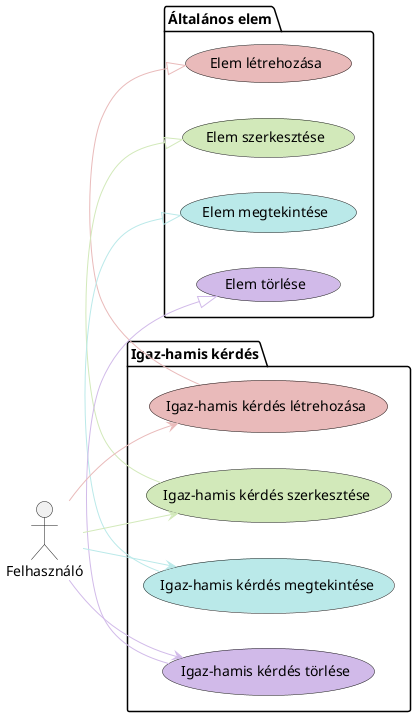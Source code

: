 @startuml TrueFalseQuestion Diagram

left to right direction

actor Felhasználó

package "Általános elem" {
    usecase "Elem létrehozása" as CreateElement #E9BABA
    usecase "Elem szerkesztése" as EditElement #D2E9BA
    usecase "Elem megtekintése" as ViewElement #BAE9E9
    usecase "Elem törlése" as DeleteElement #D1BAE9
}

package "Igaz-hamis kérdés" {
    usecase "Igaz-hamis kérdés létrehozása" as CreateTrueFalseQuestion #E9BABA
    usecase "Igaz-hamis kérdés szerkesztése" as EditTrueFalseQuestion #D2E9BA
    usecase "Igaz-hamis kérdés megtekintése" as ViewTrueFalseQuestion #BAE9E9
    usecase "Igaz-hamis kérdés törlése" as DeleteTrueFalseQuestion #D1BAE9

    CreateTrueFalseQuestion -[#E9BABA]|> CreateElement
    EditTrueFalseQuestion -[#D2E9BA]|> EditElement
    ViewTrueFalseQuestion -[#BAE9E9]|> ViewElement
    DeleteTrueFalseQuestion -[#D1BAE9]|> DeleteElement
}

Felhasználó -[#E9BABA]-> CreateTrueFalseQuestion
Felhasználó -[#D2E9BA]-> EditTrueFalseQuestion
Felhasználó -[#BAE9E9]-> ViewTrueFalseQuestion
Felhasználó -[#D1BAE9]-> DeleteTrueFalseQuestion

@enduml
